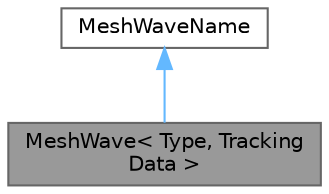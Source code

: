 digraph "MeshWave&lt; Type, TrackingData &gt;"
{
 // LATEX_PDF_SIZE
  bgcolor="transparent";
  edge [fontname=Helvetica,fontsize=10,labelfontname=Helvetica,labelfontsize=10];
  node [fontname=Helvetica,fontsize=10,shape=box,height=0.2,width=0.4];
  Node1 [id="Node000001",label="MeshWave\< Type, Tracking\lData \>",height=0.2,width=0.4,color="gray40", fillcolor="grey60", style="filled", fontcolor="black",tooltip="FaceCellWave plus data."];
  Node2 -> Node1 [id="edge1_Node000001_Node000002",dir="back",color="steelblue1",style="solid",tooltip=" "];
  Node2 [id="Node000002",label="MeshWaveName",height=0.2,width=0.4,color="gray40", fillcolor="white", style="filled",tooltip=" "];
}
